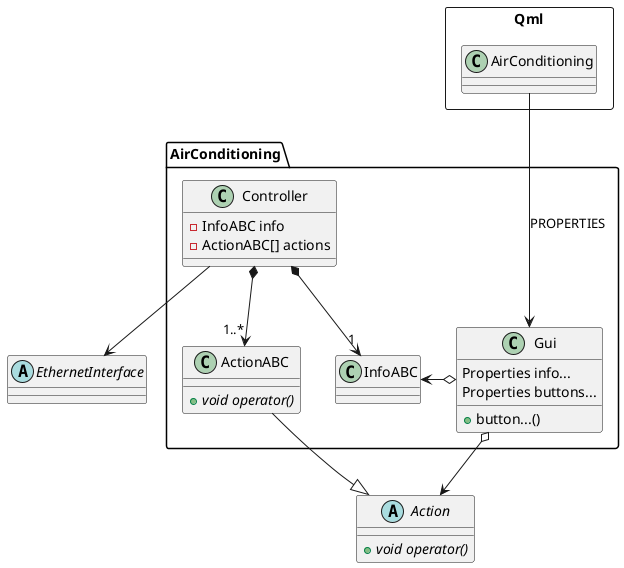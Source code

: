 @startuml AirConditioning

abstract class Action
Action : + void {abstract} operator()

abstract class EthernetInterface



namespace AirConditioning {


class Gui
Gui : + button...()
Gui : Properties info...
Gui : Properties buttons...
Gui o-> .Action
Gui o-> InfoABC

class InfoABC

class ActionABC
ActionABC : + void {abstract} operator()
ActionABC --|> .Action

class Controller
Controller : - InfoABC info
Controller : - ActionABC[] actions
Controller --> .EthernetInterface
Controller *--> "1..*" ActionABC
Controller *--> "1" InfoABC


}

package Qml <<Rectangle>> {
}
Qml.AirConditioning ---> AirConditioning.Gui : PROPERTIES

@enduml